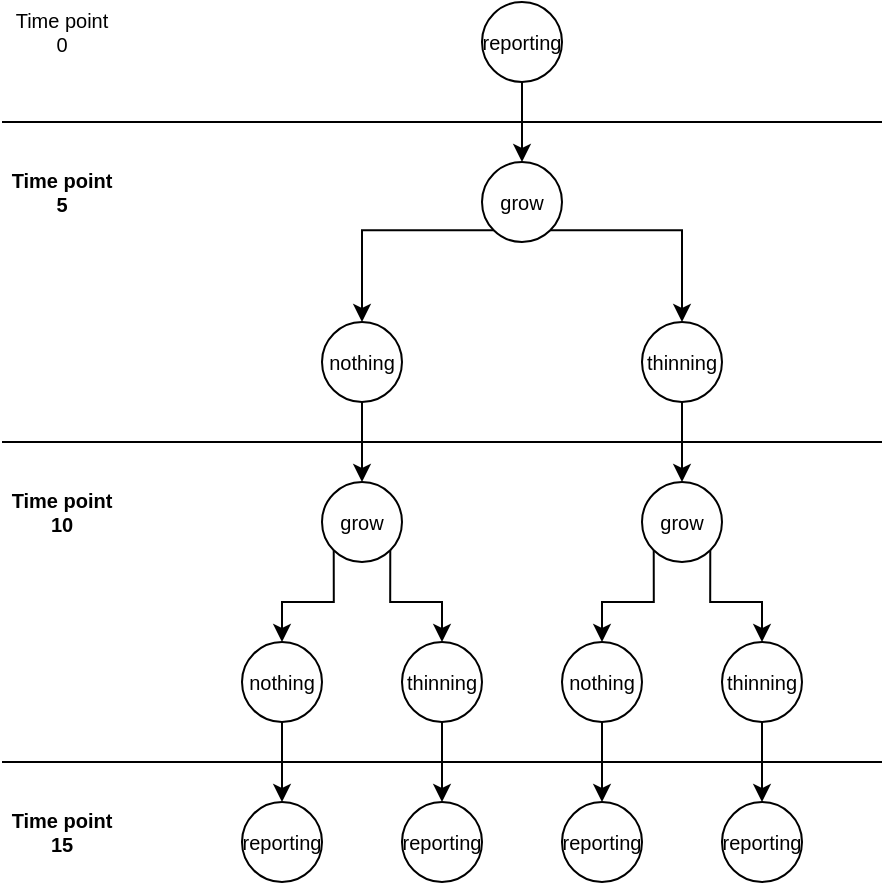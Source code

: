 <mxfile version="16.1.2" type="device"><diagram id="RJwxZFsEJczWpkHieSgf" name="Page-1"><mxGraphModel dx="1102" dy="865" grid="1" gridSize="10" guides="1" tooltips="1" connect="1" arrows="1" fold="1" page="1" pageScale="1" pageWidth="850" pageHeight="1100" math="0" shadow="0"><root><mxCell id="0"/><mxCell id="1" parent="0"/><mxCell id="HszqTKQb1LKu5qHj1FpW-31" style="edgeStyle=orthogonalEdgeStyle;rounded=0;orthogonalLoop=1;jettySize=auto;html=1;exitX=0;exitY=1;exitDx=0;exitDy=0;fontSize=10;" parent="1" source="HszqTKQb1LKu5qHj1FpW-1" target="HszqTKQb1LKu5qHj1FpW-9" edge="1"><mxGeometry relative="1" as="geometry"/></mxCell><mxCell id="HszqTKQb1LKu5qHj1FpW-32" style="edgeStyle=orthogonalEdgeStyle;rounded=0;orthogonalLoop=1;jettySize=auto;html=1;exitX=1;exitY=1;exitDx=0;exitDy=0;fontSize=10;" parent="1" source="HszqTKQb1LKu5qHj1FpW-1" target="HszqTKQb1LKu5qHj1FpW-8" edge="1"><mxGeometry relative="1" as="geometry"/></mxCell><mxCell id="HszqTKQb1LKu5qHj1FpW-1" value="grow" style="ellipse;whiteSpace=wrap;html=1;aspect=fixed;fontSize=10;" parent="1" vertex="1"><mxGeometry x="360" y="200" width="40" height="40" as="geometry"/></mxCell><mxCell id="HszqTKQb1LKu5qHj1FpW-21" style="edgeStyle=orthogonalEdgeStyle;rounded=0;orthogonalLoop=1;jettySize=auto;html=1;exitX=0.5;exitY=1;exitDx=0;exitDy=0;fontSize=10;" parent="1" source="HszqTKQb1LKu5qHj1FpW-8" target="HszqTKQb1LKu5qHj1FpW-10" edge="1"><mxGeometry relative="1" as="geometry"/></mxCell><mxCell id="HszqTKQb1LKu5qHj1FpW-8" value="thinning" style="ellipse;whiteSpace=wrap;html=1;aspect=fixed;fontSize=10;" parent="1" vertex="1"><mxGeometry x="440" y="280" width="40" height="40" as="geometry"/></mxCell><mxCell id="HszqTKQb1LKu5qHj1FpW-22" style="edgeStyle=orthogonalEdgeStyle;rounded=0;orthogonalLoop=1;jettySize=auto;html=1;exitX=0.5;exitY=1;exitDx=0;exitDy=0;fontSize=10;" parent="1" source="HszqTKQb1LKu5qHj1FpW-9" target="HszqTKQb1LKu5qHj1FpW-12" edge="1"><mxGeometry relative="1" as="geometry"/></mxCell><mxCell id="HszqTKQb1LKu5qHj1FpW-9" value="nothing" style="ellipse;whiteSpace=wrap;html=1;aspect=fixed;fontSize=10;" parent="1" vertex="1"><mxGeometry x="280" y="280" width="40" height="40" as="geometry"/></mxCell><mxCell id="HszqTKQb1LKu5qHj1FpW-19" style="edgeStyle=orthogonalEdgeStyle;rounded=0;orthogonalLoop=1;jettySize=auto;html=1;exitX=0;exitY=1;exitDx=0;exitDy=0;fontSize=10;" parent="1" source="HszqTKQb1LKu5qHj1FpW-10" target="HszqTKQb1LKu5qHj1FpW-14" edge="1"><mxGeometry relative="1" as="geometry"/></mxCell><mxCell id="HszqTKQb1LKu5qHj1FpW-20" style="edgeStyle=orthogonalEdgeStyle;rounded=0;orthogonalLoop=1;jettySize=auto;html=1;exitX=1;exitY=1;exitDx=0;exitDy=0;fontSize=10;" parent="1" source="HszqTKQb1LKu5qHj1FpW-10" target="HszqTKQb1LKu5qHj1FpW-13" edge="1"><mxGeometry relative="1" as="geometry"/></mxCell><mxCell id="HszqTKQb1LKu5qHj1FpW-10" value="grow" style="ellipse;whiteSpace=wrap;html=1;aspect=fixed;fontSize=10;" parent="1" vertex="1"><mxGeometry x="440" y="360" width="40" height="40" as="geometry"/></mxCell><mxCell id="HszqTKQb1LKu5qHj1FpW-17" style="edgeStyle=orthogonalEdgeStyle;rounded=0;orthogonalLoop=1;jettySize=auto;html=1;exitX=0;exitY=1;exitDx=0;exitDy=0;fontSize=10;" parent="1" source="HszqTKQb1LKu5qHj1FpW-12" target="HszqTKQb1LKu5qHj1FpW-16" edge="1"><mxGeometry relative="1" as="geometry"/></mxCell><mxCell id="HszqTKQb1LKu5qHj1FpW-18" style="edgeStyle=orthogonalEdgeStyle;rounded=0;orthogonalLoop=1;jettySize=auto;html=1;exitX=1;exitY=1;exitDx=0;exitDy=0;fontSize=10;" parent="1" source="HszqTKQb1LKu5qHj1FpW-12" target="HszqTKQb1LKu5qHj1FpW-15" edge="1"><mxGeometry relative="1" as="geometry"/></mxCell><mxCell id="HszqTKQb1LKu5qHj1FpW-12" value="grow" style="ellipse;whiteSpace=wrap;html=1;aspect=fixed;fontSize=10;" parent="1" vertex="1"><mxGeometry x="280" y="360" width="40" height="40" as="geometry"/></mxCell><mxCell id="HszqTKQb1LKu5qHj1FpW-30" style="edgeStyle=orthogonalEdgeStyle;rounded=0;orthogonalLoop=1;jettySize=auto;html=1;exitX=0.5;exitY=1;exitDx=0;exitDy=0;fontSize=10;" parent="1" source="HszqTKQb1LKu5qHj1FpW-13" target="HszqTKQb1LKu5qHj1FpW-24" edge="1"><mxGeometry relative="1" as="geometry"/></mxCell><mxCell id="HszqTKQb1LKu5qHj1FpW-13" value="thinning" style="ellipse;whiteSpace=wrap;html=1;aspect=fixed;fontSize=10;" parent="1" vertex="1"><mxGeometry x="480" y="440" width="40" height="40" as="geometry"/></mxCell><mxCell id="HszqTKQb1LKu5qHj1FpW-29" style="edgeStyle=orthogonalEdgeStyle;rounded=0;orthogonalLoop=1;jettySize=auto;html=1;exitX=0.5;exitY=1;exitDx=0;exitDy=0;fontSize=10;" parent="1" source="HszqTKQb1LKu5qHj1FpW-14" target="HszqTKQb1LKu5qHj1FpW-25" edge="1"><mxGeometry relative="1" as="geometry"/></mxCell><mxCell id="HszqTKQb1LKu5qHj1FpW-14" value="nothing" style="ellipse;whiteSpace=wrap;html=1;aspect=fixed;fontSize=10;" parent="1" vertex="1"><mxGeometry x="400" y="440" width="40" height="40" as="geometry"/></mxCell><mxCell id="HszqTKQb1LKu5qHj1FpW-28" style="edgeStyle=orthogonalEdgeStyle;rounded=0;orthogonalLoop=1;jettySize=auto;html=1;exitX=0.5;exitY=1;exitDx=0;exitDy=0;fontSize=10;" parent="1" source="HszqTKQb1LKu5qHj1FpW-15" target="HszqTKQb1LKu5qHj1FpW-26" edge="1"><mxGeometry relative="1" as="geometry"/></mxCell><mxCell id="HszqTKQb1LKu5qHj1FpW-15" value="thinning" style="ellipse;whiteSpace=wrap;html=1;aspect=fixed;fontSize=10;" parent="1" vertex="1"><mxGeometry x="320" y="440" width="40" height="40" as="geometry"/></mxCell><mxCell id="HszqTKQb1LKu5qHj1FpW-27" style="edgeStyle=orthogonalEdgeStyle;rounded=0;orthogonalLoop=1;jettySize=auto;html=1;exitX=0.5;exitY=1;exitDx=0;exitDy=0;fontSize=10;" parent="1" source="HszqTKQb1LKu5qHj1FpW-16" target="HszqTKQb1LKu5qHj1FpW-23" edge="1"><mxGeometry relative="1" as="geometry"/></mxCell><mxCell id="HszqTKQb1LKu5qHj1FpW-16" value="nothing" style="ellipse;whiteSpace=wrap;html=1;aspect=fixed;fontSize=10;" parent="1" vertex="1"><mxGeometry x="240" y="440" width="40" height="40" as="geometry"/></mxCell><mxCell id="HszqTKQb1LKu5qHj1FpW-23" value="reporting" style="ellipse;whiteSpace=wrap;html=1;aspect=fixed;fontSize=10;" parent="1" vertex="1"><mxGeometry x="240" y="520" width="40" height="40" as="geometry"/></mxCell><mxCell id="HszqTKQb1LKu5qHj1FpW-24" value="reporting" style="ellipse;whiteSpace=wrap;html=1;aspect=fixed;fontSize=10;" parent="1" vertex="1"><mxGeometry x="480" y="520" width="40" height="40" as="geometry"/></mxCell><mxCell id="HszqTKQb1LKu5qHj1FpW-25" value="reporting" style="ellipse;whiteSpace=wrap;html=1;aspect=fixed;fontSize=10;" parent="1" vertex="1"><mxGeometry x="400" y="520" width="40" height="40" as="geometry"/></mxCell><mxCell id="HszqTKQb1LKu5qHj1FpW-26" value="reporting" style="ellipse;whiteSpace=wrap;html=1;aspect=fixed;fontSize=10;" parent="1" vertex="1"><mxGeometry x="320" y="520" width="40" height="40" as="geometry"/></mxCell><mxCell id="HszqTKQb1LKu5qHj1FpW-34" style="edgeStyle=orthogonalEdgeStyle;rounded=0;orthogonalLoop=1;jettySize=auto;html=1;exitX=0.5;exitY=1;exitDx=0;exitDy=0;fontSize=10;" parent="1" source="HszqTKQb1LKu5qHj1FpW-33" target="HszqTKQb1LKu5qHj1FpW-1" edge="1"><mxGeometry relative="1" as="geometry"/></mxCell><mxCell id="HszqTKQb1LKu5qHj1FpW-33" value="reporting" style="ellipse;whiteSpace=wrap;html=1;aspect=fixed;fontSize=10;" parent="1" vertex="1"><mxGeometry x="360" y="120" width="40" height="40" as="geometry"/></mxCell><mxCell id="HszqTKQb1LKu5qHj1FpW-35" value="" style="endArrow=none;html=1;rounded=0;fontSize=10;" parent="1" edge="1"><mxGeometry width="50" height="50" relative="1" as="geometry"><mxPoint x="120" y="180" as="sourcePoint"/><mxPoint x="560" y="180" as="targetPoint"/></mxGeometry></mxCell><mxCell id="HszqTKQb1LKu5qHj1FpW-36" value="" style="endArrow=none;html=1;rounded=0;fontSize=10;" parent="1" edge="1"><mxGeometry width="50" height="50" relative="1" as="geometry"><mxPoint x="120" y="340" as="sourcePoint"/><mxPoint x="560" y="340" as="targetPoint"/></mxGeometry></mxCell><mxCell id="HszqTKQb1LKu5qHj1FpW-37" value="" style="endArrow=none;html=1;rounded=0;fontSize=10;" parent="1" edge="1"><mxGeometry width="50" height="50" relative="1" as="geometry"><mxPoint x="120" y="500" as="sourcePoint"/><mxPoint x="560" y="500" as="targetPoint"/></mxGeometry></mxCell><mxCell id="HszqTKQb1LKu5qHj1FpW-38" value="Time point&lt;br&gt;0" style="text;html=1;strokeColor=none;fillColor=none;align=center;verticalAlign=middle;whiteSpace=wrap;rounded=0;fontSize=10;fontStyle=0" parent="1" vertex="1"><mxGeometry x="120" y="120" width="60" height="30" as="geometry"/></mxCell><mxCell id="HszqTKQb1LKu5qHj1FpW-39" value="Time point&lt;br&gt;5" style="text;html=1;strokeColor=none;fillColor=none;align=center;verticalAlign=middle;whiteSpace=wrap;rounded=0;fontSize=10;fontStyle=1" parent="1" vertex="1"><mxGeometry x="120" y="200" width="60" height="30" as="geometry"/></mxCell><mxCell id="HszqTKQb1LKu5qHj1FpW-40" value="Time point 10" style="text;html=1;strokeColor=none;fillColor=none;align=center;verticalAlign=middle;whiteSpace=wrap;rounded=0;fontSize=10;fontStyle=1" parent="1" vertex="1"><mxGeometry x="120" y="360" width="60" height="30" as="geometry"/></mxCell><mxCell id="HszqTKQb1LKu5qHj1FpW-41" value="Time point&lt;br&gt;15" style="text;html=1;strokeColor=none;fillColor=none;align=center;verticalAlign=middle;whiteSpace=wrap;rounded=0;fontSize=10;fontStyle=1" parent="1" vertex="1"><mxGeometry x="120" y="520" width="60" height="30" as="geometry"/></mxCell></root></mxGraphModel></diagram></mxfile>